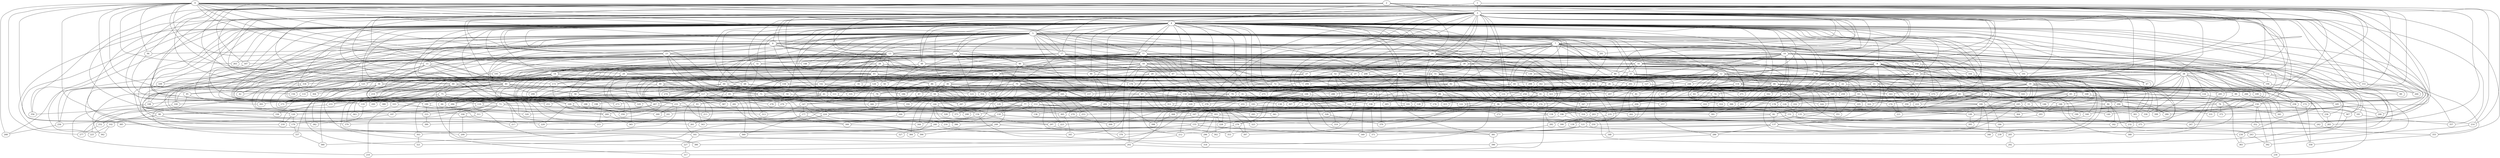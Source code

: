 strict graph "barabasi_albert_graph(400,3)" {
0;
1;
2;
3;
4;
5;
6;
7;
8;
9;
10;
11;
12;
13;
14;
15;
16;
17;
18;
19;
20;
21;
22;
23;
24;
25;
26;
27;
28;
29;
30;
31;
32;
33;
34;
35;
36;
37;
38;
39;
40;
41;
42;
43;
44;
45;
46;
47;
48;
49;
50;
51;
52;
53;
54;
55;
56;
57;
58;
59;
60;
61;
62;
63;
64;
65;
66;
67;
68;
69;
70;
71;
72;
73;
74;
75;
76;
77;
78;
79;
80;
81;
82;
83;
84;
85;
86;
87;
88;
89;
90;
91;
92;
93;
94;
95;
96;
97;
98;
99;
100;
101;
102;
103;
104;
105;
106;
107;
108;
109;
110;
111;
112;
113;
114;
115;
116;
117;
118;
119;
120;
121;
122;
123;
124;
125;
126;
127;
128;
129;
130;
131;
132;
133;
134;
135;
136;
137;
138;
139;
140;
141;
142;
143;
144;
145;
146;
147;
148;
149;
150;
151;
152;
153;
154;
155;
156;
157;
158;
159;
160;
161;
162;
163;
164;
165;
166;
167;
168;
169;
170;
171;
172;
173;
174;
175;
176;
177;
178;
179;
180;
181;
182;
183;
184;
185;
186;
187;
188;
189;
190;
191;
192;
193;
194;
195;
196;
197;
198;
199;
200;
201;
202;
203;
204;
205;
206;
207;
208;
209;
210;
211;
212;
213;
214;
215;
216;
217;
218;
219;
220;
221;
222;
223;
224;
225;
226;
227;
228;
229;
230;
231;
232;
233;
234;
235;
236;
237;
238;
239;
240;
241;
242;
243;
244;
245;
246;
247;
248;
249;
250;
251;
252;
253;
254;
255;
256;
257;
258;
259;
260;
261;
262;
263;
264;
265;
266;
267;
268;
269;
270;
271;
272;
273;
274;
275;
276;
277;
278;
279;
280;
281;
282;
283;
284;
285;
286;
287;
288;
289;
290;
291;
292;
293;
294;
295;
296;
297;
298;
299;
300;
301;
302;
303;
304;
305;
306;
307;
308;
309;
310;
311;
312;
313;
314;
315;
316;
317;
318;
319;
320;
321;
322;
323;
324;
325;
326;
327;
328;
329;
330;
331;
332;
333;
334;
335;
336;
337;
338;
339;
340;
341;
342;
343;
344;
345;
346;
347;
348;
349;
350;
351;
352;
353;
354;
355;
356;
357;
358;
359;
360;
361;
362;
363;
364;
365;
366;
367;
368;
369;
370;
371;
372;
373;
374;
375;
376;
377;
378;
379;
380;
381;
382;
383;
384;
385;
386;
387;
388;
389;
390;
391;
392;
393;
394;
395;
396;
397;
398;
399;
0 -- 385  [is_available=True, prob="0.346458154833"];
0 -- 3  [is_available=True, prob="0.0715781220464"];
0 -- 4  [is_available=True, prob="0.706817594389"];
0 -- 5  [is_available=True, prob="0.188986175699"];
0 -- 6  [is_available=True, prob="0.843463389697"];
0 -- 263  [is_available=True, prob="0.430521075455"];
0 -- 11  [is_available=True, prob="0.810519392796"];
0 -- 268  [is_available=True, prob="0.052308706228"];
0 -- 142  [is_available=True, prob="0.596418777418"];
0 -- 15  [is_available=True, prob="1.0"];
0 -- 144  [is_available=True, prob="0.896180445648"];
0 -- 17  [is_available=True, prob="1.0"];
0 -- 148  [is_available=True, prob="0.141483577874"];
0 -- 149  [is_available=True, prob="0.345155613468"];
0 -- 153  [is_available=True, prob="0.490613994234"];
0 -- 156  [is_available=True, prob="0.994125006497"];
0 -- 285  [is_available=True, prob="0.807116552958"];
0 -- 161  [is_available=True, prob="0.454975570893"];
0 -- 43  [is_available=True, prob="0.51201146212"];
0 -- 45  [is_available=True, prob="0.974648449445"];
0 -- 175  [is_available=True, prob="0.065509409049"];
0 -- 195  [is_available=True, prob="0.889456587215"];
0 -- 200  [is_available=True, prob="0.489738701424"];
0 -- 94  [is_available=True, prob="0.0342077041198"];
0 -- 355  [is_available=True, prob="1.0"];
0 -- 247  [is_available=True, prob="0.0293227772235"];
0 -- 277  [is_available=True, prob="0.30700907783"];
1 -- 377  [is_available=True, prob="0.0379225540951"];
1 -- 3  [is_available=True, prob="1.0"];
1 -- 214  [is_available=True, prob="0.0706574133487"];
2 -- 65  [is_available=True, prob="0.409188250323"];
2 -- 322  [is_available=True, prob="0.25692929909"];
2 -- 3  [is_available=True, prob="0.817965734317"];
2 -- 4  [is_available=True, prob="1.0"];
2 -- 356  [is_available=True, prob="1.0"];
2 -- 40  [is_available=True, prob="0.855915264803"];
2 -- 332  [is_available=True, prob="0.0994905849793"];
2 -- 266  [is_available=True, prob="1.0"];
2 -- 12  [is_available=True, prob="0.33224814007"];
2 -- 173  [is_available=True, prob="1.0"];
2 -- 334  [is_available=True, prob="0.575194872756"];
2 -- 344  [is_available=True, prob="1.0"];
2 -- 283  [is_available=True, prob="0.353648806587"];
2 -- 214  [is_available=True, prob="0.490822994694"];
2 -- 119  [is_available=True, prob="1.0"];
2 -- 24  [is_available=True, prob="1.0"];
2 -- 281  [is_available=True, prob="0.993738032665"];
2 -- 187  [is_available=True, prob="0.755241377456"];
2 -- 124  [is_available=True, prob="0.321400754539"];
2 -- 94  [is_available=True, prob="0.321256341244"];
2 -- 191  [is_available=True, prob="0.597252426399"];
3 -- 131  [is_available=True, prob="1.0"];
3 -- 4  [is_available=True, prob="1.0"];
3 -- 5  [is_available=True, prob="0.863896039944"];
3 -- 7  [is_available=True, prob="0.475612790863"];
3 -- 8  [is_available=True, prob="1.0"];
3 -- 9  [is_available=True, prob="0.91749631045"];
3 -- 10  [is_available=True, prob="0.941523717837"];
3 -- 140  [is_available=True, prob="0.291241293183"];
3 -- 397  [is_available=True, prob="0.98562322306"];
3 -- 16  [is_available=True, prob="1.0"];
3 -- 17  [is_available=True, prob="0.442816887751"];
3 -- 19  [is_available=True, prob="0.371900756844"];
3 -- 150  [is_available=True, prob="0.722966989416"];
3 -- 23  [is_available=True, prob="0.905698410985"];
3 -- 281  [is_available=True, prob="0.200908999382"];
3 -- 27  [is_available=True, prob="1.0"];
3 -- 159  [is_available=True, prob="0.209658842372"];
3 -- 160  [is_available=True, prob="0.764119182691"];
3 -- 35  [is_available=True, prob="0.223307292616"];
3 -- 261  [is_available=True, prob="1.0"];
3 -- 165  [is_available=True, prob="0.495386654934"];
3 -- 38  [is_available=True, prob="1.0"];
3 -- 291  [is_available=True, prob="0.967024219243"];
3 -- 170  [is_available=True, prob="0.888033392398"];
3 -- 307  [is_available=True, prob="1.0"];
3 -- 48  [is_available=True, prob="0.0327586521856"];
3 -- 49  [is_available=True, prob="0.178746651969"];
3 -- 51  [is_available=True, prob="0.187915418541"];
3 -- 52  [is_available=True, prob="0.0564265605634"];
3 -- 54  [is_available=True, prob="1.0"];
3 -- 137  [is_available=True, prob="1.0"];
3 -- 56  [is_available=True, prob="1.0"];
3 -- 185  [is_available=True, prob="0.424169018322"];
3 -- 59  [is_available=True, prob="0.20951517712"];
3 -- 188  [is_available=True, prob="0.696379431377"];
3 -- 138  [is_available=True, prob="0.6399701426"];
3 -- 190  [is_available=True, prob="1.0"];
3 -- 65  [is_available=True, prob="0.254814828576"];
3 -- 69  [is_available=True, prob="1.0"];
3 -- 73  [is_available=True, prob="1.0"];
3 -- 206  [is_available=True, prob="0.430346043027"];
3 -- 80  [is_available=True, prob="0.745341738296"];
3 -- 193  [is_available=True, prob="0.014617800297"];
3 -- 88  [is_available=True, prob="0.476243567847"];
3 -- 89  [is_available=True, prob="1.0"];
3 -- 91  [is_available=True, prob="0.72504033494"];
3 -- 336  [is_available=True, prob="0.754183267392"];
3 -- 357  [is_available=True, prob="0.786787685413"];
3 -- 385  [is_available=True, prob="1.0"];
3 -- 372  [is_available=True, prob="0.802254348784"];
3 -- 378  [is_available=True, prob="0.864761365771"];
3 -- 298  [is_available=True, prob="1.0"];
3 -- 264  [is_available=True, prob="0.0770633083397"];
4 -- 132  [is_available=True, prob="0.221003591902"];
4 -- 5  [is_available=True, prob="0.738183912915"];
4 -- 6  [is_available=True, prob="0.234050016861"];
4 -- 7  [is_available=True, prob="0.771801270164"];
4 -- 8  [is_available=True, prob="1.0"];
4 -- 9  [is_available=True, prob="0.640803699288"];
4 -- 10  [is_available=True, prob="1.0"];
4 -- 11  [is_available=True, prob="0.157386794479"];
4 -- 12  [is_available=True, prob="1.0"];
4 -- 13  [is_available=True, prob="1.0"];
4 -- 138  [is_available=True, prob="0.625935241642"];
4 -- 145  [is_available=True, prob="0.420007105788"];
4 -- 19  [is_available=True, prob="0.273029155941"];
4 -- 352  [is_available=True, prob="1.0"];
4 -- 23  [is_available=True, prob="1.0"];
4 -- 24  [is_available=True, prob="0.284682607153"];
4 -- 25  [is_available=True, prob="1.0"];
4 -- 282  [is_available=True, prob="0.128799571359"];
4 -- 260  [is_available=True, prob="0.909380133553"];
4 -- 29  [is_available=True, prob="0.0217286007568"];
4 -- 30  [is_available=True, prob="0.999185963991"];
4 -- 159  [is_available=True, prob="0.836000338326"];
4 -- 32  [is_available=True, prob="0.795822584146"];
4 -- 304  [is_available=True, prob="0.342840463819"];
4 -- 35  [is_available=True, prob="1.0"];
4 -- 291  [is_available=True, prob="0.559887632025"];
4 -- 198  [is_available=True, prob="0.764569133915"];
4 -- 376  [is_available=True, prob="0.0218364442866"];
4 -- 362  [is_available=True, prob="1.0"];
4 -- 169  [is_available=True, prob="1.0"];
4 -- 43  [is_available=True, prob="1.0"];
4 -- 172  [is_available=True, prob="0.0133002056482"];
4 -- 45  [is_available=True, prob="0.380399061427"];
4 -- 47  [is_available=True, prob="0.165856271432"];
4 -- 48  [is_available=True, prob="0.840827494569"];
4 -- 288  [is_available=True, prob="0.396785710233"];
4 -- 309  [is_available=True, prob="0.0954363651226"];
4 -- 54  [is_available=True, prob="0.747686748513"];
4 -- 55  [is_available=True, prob="1.0"];
4 -- 187  [is_available=True, prob="0.638043782485"];
4 -- 60  [is_available=True, prob="1.0"];
4 -- 61  [is_available=True, prob="0.699122595879"];
4 -- 191  [is_available=True, prob="1.0"];
4 -- 193  [is_available=True, prob="1.0"];
4 -- 323  [is_available=True, prob="0.480091117552"];
4 -- 68  [is_available=True, prob="1.0"];
4 -- 69  [is_available=True, prob="0.0212999023327"];
4 -- 130  [is_available=True, prob="0.865968427104"];
4 -- 73  [is_available=True, prob="0.796624588419"];
4 -- 183  [is_available=True, prob="0.422669035851"];
4 -- 226  [is_available=True, prob="0.645607275757"];
4 -- 78  [is_available=True, prob="1.0"];
4 -- 141  [is_available=True, prob="0.605977578775"];
4 -- 81  [is_available=True, prob="0.566264101275"];
4 -- 83  [is_available=True, prob="0.950436791648"];
4 -- 89  [is_available=True, prob="0.168750959213"];
4 -- 90  [is_available=True, prob="0.340077497817"];
4 -- 95  [is_available=True, prob="0.129482484112"];
4 -- 263  [is_available=True, prob="0.57228011926"];
4 -- 225  [is_available=True, prob="0.958666074584"];
4 -- 98  [is_available=True, prob="0.0819381012344"];
4 -- 99  [is_available=True, prob="0.0967916767985"];
4 -- 356  [is_available=True, prob="0.802726959733"];
4 -- 102  [is_available=True, prob="0.0589112344944"];
4 -- 273  [is_available=True, prob="0.152626418055"];
4 -- 361  [is_available=True, prob="0.375853741486"];
4 -- 106  [is_available=True, prob="0.909566831903"];
4 -- 108  [is_available=True, prob="0.676761590421"];
4 -- 109  [is_available=True, prob="1.0"];
4 -- 112  [is_available=True, prob="0.76508251716"];
4 -- 114  [is_available=True, prob="0.445827478786"];
4 -- 211  [is_available=True, prob="1.0"];
4 -- 117  [is_available=True, prob="0.581251912179"];
4 -- 246  [is_available=True, prob="0.335659390906"];
4 -- 153  [is_available=True, prob="0.366350983348"];
4 -- 137  [is_available=True, prob="0.504776614209"];
4 -- 217  [is_available=True, prob="1.0"];
4 -- 125  [is_available=True, prob="0.591267180432"];
4 -- 127  [is_available=True, prob="0.58184841621"];
5 -- 6  [is_available=True, prob="0.870876654846"];
5 -- 7  [is_available=True, prob="1.0"];
5 -- 8  [is_available=True, prob="0.796413248652"];
5 -- 9  [is_available=True, prob="0.525876697082"];
5 -- 11  [is_available=True, prob="0.350261826118"];
5 -- 268  [is_available=True, prob="0.797723573478"];
5 -- 13  [is_available=True, prob="0.198161831981"];
5 -- 14  [is_available=True, prob="0.3762184352"];
5 -- 15  [is_available=True, prob="0.274526831039"];
5 -- 17  [is_available=True, prob="1.0"];
5 -- 275  [is_available=True, prob="0.192058730454"];
5 -- 148  [is_available=True, prob="0.896880755826"];
5 -- 316  [is_available=True, prob="0.0644587412512"];
5 -- 27  [is_available=True, prob="0.807013226361"];
5 -- 28  [is_available=True, prob="1.0"];
5 -- 30  [is_available=True, prob="0.280984390774"];
5 -- 34  [is_available=True, prob="0.982558030956"];
5 -- 36  [is_available=True, prob="1.0"];
5 -- 262  [is_available=True, prob="0.643133518339"];
5 -- 42  [is_available=True, prob="1.0"];
5 -- 44  [is_available=True, prob="0.634193620489"];
5 -- 142  [is_available=True, prob="1.0"];
5 -- 176  [is_available=True, prob="0.0772994448986"];
5 -- 181  [is_available=True, prob="1.0"];
5 -- 56  [is_available=True, prob="0.380826029072"];
5 -- 57  [is_available=True, prob="1.0"];
5 -- 60  [is_available=True, prob="1.0"];
5 -- 189  [is_available=True, prob="0.499101647362"];
5 -- 320  [is_available=True, prob="0.0745486159343"];
5 -- 326  [is_available=True, prob="0.239997558673"];
5 -- 204  [is_available=True, prob="0.75621593107"];
5 -- 237  [is_available=True, prob="0.852786529157"];
5 -- 85  [is_available=True, prob="0.867756133172"];
5 -- 86  [is_available=True, prob="0.482739798317"];
5 -- 215  [is_available=True, prob="0.856210396626"];
5 -- 92  [is_available=True, prob="0.017344968786"];
5 -- 355  [is_available=True, prob="0.370817217011"];
5 -- 101  [is_available=True, prob="0.586501869765"];
5 -- 104  [is_available=True, prob="0.131280530354"];
5 -- 188  [is_available=True, prob="0.308573850069"];
5 -- 235  [is_available=True, prob="0.835546072133"];
5 -- 236  [is_available=True, prob="1.0"];
5 -- 109  [is_available=True, prob="0.91673673008"];
5 -- 238  [is_available=True, prob="0.871014287103"];
5 -- 367  [is_available=True, prob="0.578458897089"];
5 -- 339  [is_available=True, prob="0.360734456294"];
5 -- 116  [is_available=True, prob="0.664870197956"];
5 -- 373  [is_available=True, prob="1.0"];
6 -- 32  [is_available=True, prob="0.86635132917"];
6 -- 187  [is_available=True, prob="0.787348730025"];
6 -- 294  [is_available=True, prob="0.324674037564"];
6 -- 263  [is_available=True, prob="0.121064804874"];
6 -- 160  [is_available=True, prob="1.0"];
6 -- 46  [is_available=True, prob="0.536281778521"];
6 -- 79  [is_available=True, prob="0.502164981353"];
6 -- 49  [is_available=True, prob="0.150861825583"];
6 -- 50  [is_available=True, prob="0.761579444539"];
6 -- 219  [is_available=True, prob="1.0"];
6 -- 120  [is_available=True, prob="0.704672106811"];
6 -- 25  [is_available=True, prob="1.0"];
6 -- 152  [is_available=True, prob="0.93923987057"];
6 -- 123  [is_available=True, prob="0.0951915107852"];
7 -- 257  [is_available=True, prob="0.585521966026"];
7 -- 134  [is_available=True, prob="0.110124270972"];
7 -- 10  [is_available=True, prob="0.950312570246"];
7 -- 13  [is_available=True, prob="0.0710360852053"];
7 -- 272  [is_available=True, prob="0.059167506086"];
7 -- 18  [is_available=True, prob="1.0"];
7 -- 24  [is_available=True, prob="1.0"];
7 -- 162  [is_available=True, prob="1.0"];
7 -- 291  [is_available=True, prob="0.880536237077"];
7 -- 37  [is_available=True, prob="0.136377611181"];
7 -- 43  [is_available=True, prob="0.117917741432"];
7 -- 44  [is_available=True, prob="0.65775702549"];
7 -- 189  [is_available=True, prob="0.716014381166"];
7 -- 329  [is_available=True, prob="0.467444662346"];
7 -- 74  [is_available=True, prob="0.520721118698"];
7 -- 80  [is_available=True, prob="0.721628425029"];
7 -- 346  [is_available=True, prob="0.876354975596"];
7 -- 92  [is_available=True, prob="0.144384306125"];
7 -- 99  [is_available=True, prob="0.0729269913327"];
7 -- 113  [is_available=True, prob="0.532194083512"];
8 -- 398  [is_available=True, prob="0.324771742444"];
8 -- 15  [is_available=True, prob="0.135004389974"];
8 -- 174  [is_available=True, prob="0.434963624462"];
8 -- 23  [is_available=True, prob="0.194568135127"];
8 -- 111  [is_available=True, prob="0.595615455387"];
8 -- 157  [is_available=True, prob="0.868463707665"];
8 -- 389  [is_available=True, prob="0.0691273165082"];
8 -- 133  [is_available=True, prob="0.384494260369"];
8 -- 33  [is_available=True, prob="0.387436812915"];
8 -- 38  [is_available=True, prob="0.474287408206"];
8 -- 40  [is_available=True, prob="0.588260606687"];
8 -- 42  [is_available=True, prob="1.0"];
8 -- 46  [is_available=True, prob="0.313489134882"];
8 -- 62  [is_available=True, prob="0.0107230132352"];
8 -- 218  [is_available=True, prob="0.942823269616"];
8 -- 94  [is_available=True, prob="0.223844695871"];
8 -- 229  [is_available=True, prob="0.88619336604"];
8 -- 367  [is_available=True, prob="0.838703363263"];
8 -- 251  [is_available=True, prob="0.171836699702"];
8 -- 21  [is_available=True, prob="0.151337858783"];
9 -- 132  [is_available=True, prob="0.531835580958"];
9 -- 12  [is_available=True, prob="0.118211303539"];
9 -- 142  [is_available=True, prob="0.999217983993"];
9 -- 20  [is_available=True, prob="1.0"];
9 -- 22  [is_available=True, prob="0.615309419314"];
9 -- 29  [is_available=True, prob="1.0"];
9 -- 162  [is_available=True, prob="0.899369015713"];
9 -- 35  [is_available=True, prob="0.686906443964"];
9 -- 56  [is_available=True, prob="0.950948397967"];
9 -- 57  [is_available=True, prob="0.428481434635"];
9 -- 61  [is_available=True, prob="0.576631545705"];
9 -- 195  [is_available=True, prob="0.0883702721"];
9 -- 328  [is_available=True, prob="0.554214925251"];
9 -- 202  [is_available=True, prob="0.604373277258"];
9 -- 76  [is_available=True, prob="1.0"];
9 -- 82  [is_available=True, prob="0.418237213738"];
9 -- 222  [is_available=True, prob="0.813649375684"];
9 -- 103  [is_available=True, prob="0.787834863374"];
9 -- 232  [is_available=True, prob="1.0"];
9 -- 122  [is_available=True, prob="0.683427031893"];
10 -- 317  [is_available=True, prob="0.937194579929"];
10 -- 166  [is_available=True, prob="0.0520306097604"];
10 -- 38  [is_available=True, prob="0.535903073799"];
10 -- 396  [is_available=True, prob="0.848199439836"];
10 -- 74  [is_available=True, prob="0.11511730905"];
10 -- 39  [is_available=True, prob="0.639361599309"];
10 -- 204  [is_available=True, prob="0.333788916034"];
10 -- 143  [is_available=True, prob="1.0"];
10 -- 16  [is_available=True, prob="0.261377866882"];
10 -- 362  [is_available=True, prob="0.0425620469612"];
10 -- 292  [is_available=True, prob="0.274048444646"];
10 -- 21  [is_available=True, prob="0.318770063375"];
10 -- 248  [is_available=True, prob="0.882119496886"];
10 -- 164  [is_available=True, prob="0.213974363629"];
10 -- 250  [is_available=True, prob="0.120768075852"];
10 -- 106  [is_available=True, prob="0.500547799376"];
10 -- 62  [is_available=True, prob="0.999440675624"];
10 -- 231  [is_available=True, prob="0.564862730272"];
11 -- 32  [is_available=True, prob="1.0"];
11 -- 194  [is_available=True, prob="0.396211391975"];
11 -- 72  [is_available=True, prob="0.83900188209"];
11 -- 106  [is_available=True, prob="1.0"];
11 -- 171  [is_available=True, prob="0.330658157671"];
11 -- 76  [is_available=True, prob="0.00627770870107"];
11 -- 14  [is_available=True, prob="0.463456869156"];
11 -- 335  [is_available=True, prob="0.50890909988"];
11 -- 48  [is_available=True, prob="1.0"];
11 -- 81  [is_available=True, prob="0.310664567066"];
11 -- 18  [is_available=True, prob="1.0"];
11 -- 340  [is_available=True, prob="0.149529946997"];
11 -- 46  [is_available=True, prob="1.0"];
11 -- 374  [is_available=True, prob="0.862808993068"];
11 -- 152  [is_available=True, prob="0.0221453638907"];
11 -- 104  [is_available=True, prob="1.0"];
11 -- 170  [is_available=True, prob="0.0277580381906"];
11 -- 319  [is_available=True, prob="0.372770380793"];
12 -- 258  [is_available=True, prob="0.168207990951"];
12 -- 396  [is_available=True, prob="0.876769885208"];
12 -- 271  [is_available=True, prob="0.0225082941293"];
12 -- 19  [is_available=True, prob="0.922694614426"];
12 -- 26  [is_available=True, prob="0.825911800449"];
12 -- 286  [is_available=True, prob="0.00764991845257"];
12 -- 34  [is_available=True, prob="1.0"];
12 -- 308  [is_available=True, prob="0.624965341961"];
12 -- 309  [is_available=True, prob="0.0994231798574"];
12 -- 55  [is_available=True, prob="0.800213833992"];
12 -- 312  [is_available=True, prob="0.328343531242"];
12 -- 66  [is_available=True, prob="0.0523881071297"];
12 -- 199  [is_available=True, prob="0.0408341497602"];
12 -- 334  [is_available=True, prob="1.0"];
12 -- 207  [is_available=True, prob="0.0787232609895"];
12 -- 342  [is_available=True, prob="0.626383928893"];
12 -- 217  [is_available=True, prob="1.0"];
12 -- 350  [is_available=True, prob="0.492713000435"];
12 -- 96  [is_available=True, prob="0.215018888066"];
12 -- 226  [is_available=True, prob="1.0"];
12 -- 114  [is_available=True, prob="0.981630577932"];
12 -- 115  [is_available=True, prob="1.0"];
12 -- 126  [is_available=True, prob="1.0"];
12 -- 375  [is_available=True, prob="1.0"];
12 -- 124  [is_available=True, prob="0.791766693921"];
12 -- 254  [is_available=True, prob="0.991040108761"];
13 -- 130  [is_available=True, prob="0.260669357204"];
13 -- 259  [is_available=True, prob="0.988470592706"];
13 -- 14  [is_available=True, prob="0.172612317297"];
13 -- 16  [is_available=True, prob="0.106033114887"];
13 -- 148  [is_available=True, prob="0.982883621218"];
13 -- 152  [is_available=True, prob="0.357309084057"];
13 -- 179  [is_available=True, prob="0.454260708454"];
13 -- 28  [is_available=True, prob="0.135206717612"];
13 -- 29  [is_available=True, prob="1.0"];
13 -- 31  [is_available=True, prob="1.0"];
13 -- 33  [is_available=True, prob="1.0"];
13 -- 34  [is_available=True, prob="0.108449272134"];
13 -- 164  [is_available=True, prob="0.360309495989"];
13 -- 39  [is_available=True, prob="0.69141412046"];
13 -- 50  [is_available=True, prob="1.0"];
13 -- 51  [is_available=True, prob="1.0"];
13 -- 192  [is_available=True, prob="1.0"];
13 -- 67  [is_available=True, prob="0.699235430754"];
13 -- 68  [is_available=True, prob="0.838708811425"];
13 -- 198  [is_available=True, prob="1.0"];
13 -- 327  [is_available=True, prob="0.407095325282"];
13 -- 75  [is_available=True, prob="0.893641449168"];
13 -- 333  [is_available=True, prob="0.408652137837"];
13 -- 209  [is_available=True, prob="0.861709577142"];
13 -- 295  [is_available=True, prob="0.491251242856"];
13 -- 236  [is_available=True, prob="0.631015908133"];
14 -- 225  [is_available=True, prob="1.0"];
14 -- 36  [is_available=True, prob="1.0"];
14 -- 321  [is_available=True, prob="0.179048645431"];
14 -- 40  [is_available=True, prob="1.0"];
14 -- 233  [is_available=True, prob="0.301718202697"];
14 -- 108  [is_available=True, prob="0.10120408775"];
14 -- 112  [is_available=True, prob="0.457306507077"];
14 -- 178  [is_available=True, prob="0.777461018162"];
14 -- 22  [is_available=True, prob="1.0"];
14 -- 100  [is_available=True, prob="0.172260451512"];
14 -- 26  [is_available=True, prob="0.843218171228"];
14 -- 91  [is_available=True, prob="0.475459186424"];
14 -- 126  [is_available=True, prob="1.0"];
15 -- 384  [is_available=True, prob="0.724980405861"];
15 -- 49  [is_available=True, prob="0.701488259896"];
15 -- 393  [is_available=True, prob="0.821853411136"];
15 -- 363  [is_available=True, prob="0.60939109903"];
15 -- 334  [is_available=True, prob="0.0326892618704"];
15 -- 328  [is_available=True, prob="0.440712375649"];
15 -- 52  [is_available=True, prob="1.0"];
16 -- 354  [is_available=True, prob="0.236256372912"];
16 -- 164  [is_available=True, prob="1.0"];
16 -- 392  [is_available=True, prob="0.11734728359"];
16 -- 78  [is_available=True, prob="1.0"];
16 -- 237  [is_available=True, prob="0.5118989679"];
16 -- 80  [is_available=True, prob="0.889100954729"];
16 -- 211  [is_available=True, prob="0.345887331117"];
16 -- 246  [is_available=True, prob="1.0"];
16 -- 25  [is_available=True, prob="0.560239726178"];
17 -- 208  [is_available=True, prob="0.25621259369"];
17 -- 100  [is_available=True, prob="1.0"];
17 -- 70  [is_available=True, prob="0.44529313793"];
17 -- 256  [is_available=True, prob="1.0"];
17 -- 47  [is_available=True, prob="0.366356422306"];
17 -- 115  [is_available=True, prob="1.0"];
17 -- 18  [is_available=True, prob="1.0"];
17 -- 67  [is_available=True, prob="0.897047460014"];
17 -- 20  [is_available=True, prob="0.485925780731"];
17 -- 366  [is_available=True, prob="0.721200553622"];
17 -- 215  [is_available=True, prob="0.0709727952233"];
17 -- 163  [is_available=True, prob="0.334228798993"];
17 -- 155  [is_available=True, prob="0.0400253126093"];
18 -- 289  [is_available=True, prob="0.574238262199"];
18 -- 66  [is_available=True, prob="0.553158366816"];
18 -- 101  [is_available=True, prob="0.969267646067"];
18 -- 301  [is_available=True, prob="0.0695356458909"];
18 -- 304  [is_available=True, prob="1.0"];
18 -- 130  [is_available=True, prob="0.714537751918"];
18 -- 206  [is_available=True, prob="1.0"];
18 -- 173  [is_available=True, prob="0.977786316996"];
18 -- 176  [is_available=True, prob="1.0"];
18 -- 20  [is_available=True, prob="0.532272802729"];
18 -- 21  [is_available=True, prob="1.0"];
18 -- 182  [is_available=True, prob="1.0"];
18 -- 248  [is_available=True, prob="0.868026627289"];
18 -- 313  [is_available=True, prob="0.066143290059"];
18 -- 90  [is_available=True, prob="1.0"];
18 -- 156  [is_available=True, prob="0.953117057183"];
18 -- 85  [is_available=True, prob="0.219311284534"];
18 -- 31  [is_available=True, prob="0.342723515818"];
19 -- 290  [is_available=True, prob="0.87513535811"];
19 -- 105  [is_available=True, prob="0.362365822614"];
19 -- 395  [is_available=True, prob="1.0"];
19 -- 143  [is_available=True, prob="0.581870611063"];
19 -- 113  [is_available=True, prob="0.266603320224"];
19 -- 221  [is_available=True, prob="1.0"];
19 -- 172  [is_available=True, prob="0.721121736137"];
19 -- 116  [is_available=True, prob="0.948571777606"];
19 -- 348  [is_available=True, prob="0.442864643527"];
19 -- 61  [is_available=True, prob="1.0"];
20 -- 70  [is_available=True, prob="1.0"];
20 -- 337  [is_available=True, prob="1.0"];
20 -- 202  [is_available=True, prob="0.708674063805"];
20 -- 22  [is_available=True, prob="0.773561895264"];
20 -- 55  [is_available=True, prob="0.730968750949"];
20 -- 220  [is_available=True, prob="0.607522844447"];
20 -- 158  [is_available=True, prob="1.0"];
21 -- 354  [is_available=True, prob="0.22680524759"];
21 -- 267  [is_available=True, prob="1.0"];
21 -- 59  [is_available=True, prob="0.165903610385"];
21 -- 127  [is_available=True, prob="0.405425765232"];
22 -- 96  [is_available=True, prob="0.172443503018"];
22 -- 129  [is_available=True, prob="0.104737091375"];
22 -- 143  [is_available=True, prob="0.949003726173"];
22 -- 180  [is_available=True, prob="0.101554587848"];
23 -- 41  [is_available=True, prob="0.32172536037"];
23 -- 75  [is_available=True, prob="1.0"];
23 -- 206  [is_available=True, prob="1.0"];
23 -- 369  [is_available=True, prob="1.0"];
23 -- 195  [is_available=True, prob="0.47012649144"];
23 -- 201  [is_available=True, prob="1.0"];
23 -- 186  [is_available=True, prob="0.436820604322"];
23 -- 28  [is_available=True, prob="1.0"];
23 -- 125  [is_available=True, prob="0.609105073783"];
24 -- 64  [is_available=True, prob="0.219228766254"];
24 -- 71  [is_available=True, prob="0.678214687832"];
24 -- 37  [is_available=True, prob="0.391786056286"];
24 -- 39  [is_available=True, prob="0.83380176225"];
24 -- 175  [is_available=True, prob="1.0"];
24 -- 139  [is_available=True, prob="0.48118136125"];
24 -- 370  [is_available=True, prob="0.292269530508"];
24 -- 83  [is_available=True, prob="1.0"];
24 -- 52  [is_available=True, prob="0.0791187761068"];
24 -- 131  [is_available=True, prob="0.0693765731924"];
24 -- 244  [is_available=True, prob="0.423117255219"];
24 -- 26  [is_available=True, prob="1.0"];
24 -- 27  [is_available=True, prob="1.0"];
24 -- 95  [is_available=True, prob="0.82127200228"];
25 -- 176  [is_available=True, prob="0.932167818897"];
25 -- 66  [is_available=True, prob="1.0"];
25 -- 283  [is_available=True, prob="1.0"];
25 -- 201  [is_available=True, prob="0.645927584804"];
25 -- 266  [is_available=True, prob="0.542683832015"];
25 -- 62  [is_available=True, prob="0.455438934676"];
25 -- 44  [is_available=True, prob="0.996421972093"];
25 -- 157  [is_available=True, prob="0.251939113574"];
25 -- 146  [is_available=True, prob="0.90498576155"];
25 -- 275  [is_available=True, prob="1.0"];
25 -- 399  [is_available=True, prob="1.0"];
25 -- 53  [is_available=True, prob="1.0"];
25 -- 388  [is_available=True, prob="0.815777194776"];
25 -- 219  [is_available=True, prob="0.424253869237"];
25 -- 330  [is_available=True, prob="1.0"];
25 -- 93  [is_available=True, prob="1.0"];
25 -- 30  [is_available=True, prob="0.281894043165"];
26 -- 288  [is_available=True, prob="0.334785427338"];
26 -- 289  [is_available=True, prob="0.652635256821"];
26 -- 324  [is_available=True, prob="0.462577272402"];
26 -- 139  [is_available=True, prob="0.697777433688"];
26 -- 205  [is_available=True, prob="0.735830470904"];
26 -- 116  [is_available=True, prob="1.0"];
26 -- 95  [is_available=True, prob="0.510722544991"];
27 -- 97  [is_available=True, prob="0.128477012393"];
27 -- 294  [is_available=True, prob="0.187796497981"];
27 -- 370  [is_available=True, prob="1.0"];
27 -- 345  [is_available=True, prob="0.0580863313557"];
28 -- 165  [is_available=True, prob="0.93322817883"];
28 -- 194  [is_available=True, prob="0.901201445959"];
28 -- 37  [is_available=True, prob="0.901250085781"];
28 -- 273  [is_available=True, prob="0.259375901667"];
28 -- 41  [is_available=True, prob="0.152739425618"];
28 -- 45  [is_available=True, prob="0.787025860413"];
28 -- 336  [is_available=True, prob="0.37580044378"];
28 -- 241  [is_available=True, prob="1.0"];
28 -- 158  [is_available=True, prob="0.109032336835"];
29 -- 68  [is_available=True, prob="0.47723075444"];
29 -- 231  [is_available=True, prob="1.0"];
29 -- 173  [is_available=True, prob="0.384036929702"];
29 -- 58  [is_available=True, prob="0.799937643936"];
30 -- 65  [is_available=True, prob="0.425668354839"];
30 -- 197  [is_available=True, prob="0.0381987463521"];
30 -- 123  [is_available=True, prob="1.0"];
30 -- 97  [is_available=True, prob="1.0"];
30 -- 266  [is_available=True, prob="0.322321580706"];
30 -- 103  [is_available=True, prob="0.703418051467"];
30 -- 270  [is_available=True, prob="0.78711761122"];
30 -- 244  [is_available=True, prob="0.302986515667"];
30 -- 117  [is_available=True, prob="0.288513075904"];
30 -- 87  [is_available=True, prob="1.0"];
30 -- 218  [is_available=True, prob="0.624083978523"];
30 -- 59  [is_available=True, prob="0.552852456408"];
30 -- 93  [is_available=True, prob="1.0"];
30 -- 190  [is_available=True, prob="0.40289656751"];
30 -- 31  [is_available=True, prob="0.0956074602157"];
31 -- 128  [is_available=True, prob="0.751467900829"];
31 -- 33  [is_available=True, prob="0.263759906227"];
31 -- 326  [is_available=True, prob="1.0"];
31 -- 231  [is_available=True, prob="0.826078079003"];
31 -- 105  [is_available=True, prob="0.387307258512"];
31 -- 279  [is_available=True, prob="0.133361196478"];
31 -- 122  [is_available=True, prob="0.818385177524"];
31 -- 317  [is_available=True, prob="0.450376498699"];
32 -- 36  [is_available=True, prob="0.436659907821"];
32 -- 197  [is_available=True, prob="0.0566170304861"];
32 -- 249  [is_available=True, prob="0.942701241717"];
32 -- 90  [is_available=True, prob="0.407850687839"];
33 -- 160  [is_available=True, prob="0.870582835357"];
34 -- 161  [is_available=True, prob="1.0"];
34 -- 41  [is_available=True, prob="0.107262772712"];
34 -- 315  [is_available=True, prob="1.0"];
35 -- 364  [is_available=True, prob="1.0"];
35 -- 47  [is_available=True, prob="1.0"];
35 -- 163  [is_available=True, prob="0.891684446386"];
35 -- 53  [is_available=True, prob="0.811642198805"];
35 -- 248  [is_available=True, prob="1.0"];
35 -- 185  [is_available=True, prob="0.467865373424"];
35 -- 58  [is_available=True, prob="0.499608814913"];
35 -- 251  [is_available=True, prob="0.495207912169"];
36 -- 297  [is_available=True, prob="0.848451818607"];
36 -- 42  [is_available=True, prob="0.244605254314"];
36 -- 304  [is_available=True, prob="1.0"];
36 -- 343  [is_available=True, prob="0.235973238293"];
36 -- 133  [is_available=True, prob="0.885473214977"];
37 -- 97  [is_available=True, prob="0.800898047405"];
37 -- 72  [is_available=True, prob="1.0"];
37 -- 298  [is_available=True, prob="0.0232085463534"];
38 -- 258  [is_available=True, prob="0.149804435389"];
38 -- 135  [is_available=True, prob="0.125002925646"];
38 -- 203  [is_available=True, prob="0.12576347426"];
38 -- 285  [is_available=True, prob="1.0"];
38 -- 360  [is_available=True, prob="0.432713245951"];
38 -- 114  [is_available=True, prob="0.451721183668"];
38 -- 84  [is_available=True, prob="0.295981859281"];
38 -- 150  [is_available=True, prob="1.0"];
38 -- 399  [is_available=True, prob="0.10680522694"];
38 -- 330  [is_available=True, prob="0.573947605843"];
38 -- 125  [is_available=True, prob="0.392122559425"];
39 -- 230  [is_available=True, prob="0.815381066836"];
39 -- 51  [is_available=True, prob="0.20066326805"];
39 -- 319  [is_available=True, prob="1.0"];
40 -- 257  [is_available=True, prob="1.0"];
40 -- 299  [is_available=True, prob="1.0"];
40 -- 379  [is_available=True, prob="0.035272642266"];
40 -- 71  [is_available=True, prob="0.337749889973"];
40 -- 233  [is_available=True, prob="1.0"];
40 -- 171  [is_available=True, prob="0.0775195292101"];
40 -- 98  [is_available=True, prob="0.139307557459"];
40 -- 269  [is_available=True, prob="1.0"];
40 -- 200  [is_available=True, prob="0.469530432537"];
40 -- 54  [is_available=True, prob="0.59019392731"];
40 -- 361  [is_available=True, prob="0.956598890819"];
40 -- 280  [is_available=True, prob="1.0"];
40 -- 354  [is_available=True, prob="1.0"];
40 -- 58  [is_available=True, prob="0.712272398966"];
40 -- 363  [is_available=True, prob="1.0"];
41 -- 64  [is_available=True, prob="0.58793577921"];
41 -- 129  [is_available=True, prob="0.151529177256"];
41 -- 138  [is_available=True, prob="1.0"];
41 -- 305  [is_available=True, prob="1.0"];
41 -- 278  [is_available=True, prob="0.437086254205"];
41 -- 281  [is_available=True, prob="0.837166216121"];
41 -- 122  [is_available=True, prob="0.897190739577"];
43 -- 224  [is_available=True, prob="0.0474746163608"];
43 -- 294  [is_available=True, prob="0.0302756796219"];
43 -- 265  [is_available=True, prob="1.0"];
43 -- 107  [is_available=True, prob="0.798964012184"];
43 -- 159  [is_available=True, prob="0.12962066423"];
43 -- 141  [is_available=True, prob="0.616602467563"];
43 -- 255  [is_available=True, prob="0.943138913139"];
43 -- 82  [is_available=True, prob="0.48941142772"];
43 -- 88  [is_available=True, prob="0.140336686635"];
43 -- 127  [is_available=True, prob="0.137716477538"];
43 -- 63  [is_available=True, prob="0.427611549542"];
44 -- 168  [is_available=True, prob="0.555582083242"];
44 -- 297  [is_available=True, prob="0.0330650105711"];
44 -- 77  [is_available=True, prob="0.62435991795"];
44 -- 79  [is_available=True, prob="1.0"];
44 -- 81  [is_available=True, prob="0.37979265337"];
44 -- 149  [is_available=True, prob="0.847099069394"];
44 -- 158  [is_available=True, prob="1.0"];
44 -- 293  [is_available=True, prob="0.961465715586"];
45 -- 386  [is_available=True, prob="1.0"];
45 -- 69  [is_available=True, prob="0.776121429266"];
45 -- 241  [is_available=True, prob="0.573899341293"];
45 -- 72  [is_available=True, prob="0.574112128752"];
45 -- 284  [is_available=True, prob="0.286737500046"];
45 -- 274  [is_available=True, prob="0.0550742909211"];
45 -- 397  [is_available=True, prob="1.0"];
45 -- 232  [is_available=True, prob="0.218319628332"];
45 -- 50  [is_available=True, prob="0.935992523592"];
45 -- 86  [is_available=True, prob="0.165401634134"];
45 -- 228  [is_available=True, prob="1.0"];
45 -- 126  [is_available=True, prob="1.0"];
45 -- 223  [is_available=True, prob="1.0"];
46 -- 67  [is_available=True, prob="0.593252202252"];
46 -- 299  [is_available=True, prob="0.0474906530312"];
46 -- 307  [is_available=True, prob="0.962688824828"];
46 -- 118  [is_available=True, prob="1.0"];
48 -- 132  [is_available=True, prob="1.0"];
48 -- 359  [is_available=True, prob="0.212282307707"];
48 -- 365  [is_available=True, prob="0.766811606538"];
48 -- 342  [is_available=True, prob="1.0"];
48 -- 287  [is_available=True, prob="0.941066150253"];
49 -- 224  [is_available=True, prob="0.255826201326"];
49 -- 71  [is_available=True, prob="0.636846644221"];
49 -- 393  [is_available=True, prob="0.412649730488"];
49 -- 175  [is_available=True, prob="0.712499076441"];
49 -- 117  [is_available=True, prob="0.0896112347827"];
49 -- 184  [is_available=True, prob="0.514091132084"];
49 -- 213  [is_available=True, prob="0.173473762398"];
50 -- 154  [is_available=True, prob="0.929450846873"];
50 -- 147  [is_available=True, prob="1.0"];
51 -- 339  [is_available=True, prob="0.982109294577"];
51 -- 353  [is_available=True, prob="0.991438688447"];
51 -- 267  [is_available=True, prob="1.0"];
51 -- 323  [is_available=True, prob="0.127403950102"];
51 -- 107  [is_available=True, prob="0.253104200926"];
51 -- 53  [is_available=True, prob="0.741601160468"];
51 -- 374  [is_available=True, prob="0.296562569166"];
51 -- 382  [is_available=True, prob="1.0"];
52 -- 70  [is_available=True, prob="0.389246961223"];
52 -- 265  [is_available=True, prob="0.757853516661"];
52 -- 238  [is_available=True, prob="0.329451028202"];
52 -- 79  [is_available=True, prob="0.983302121417"];
52 -- 272  [is_available=True, prob="1.0"];
52 -- 347  [is_available=True, prob="1.0"];
52 -- 381  [is_available=True, prob="0.476504117338"];
53 -- 196  [is_available=True, prob="1.0"];
53 -- 259  [is_available=True, prob="0.0830515547113"];
53 -- 351  [is_available=True, prob="0.718319180252"];
53 -- 180  [is_available=True, prob="0.838960411925"];
53 -- 57  [is_available=True, prob="0.0123119220418"];
53 -- 87  [is_available=True, prob="0.982982817328"];
53 -- 91  [is_available=True, prob="0.574769757663"];
53 -- 63  [is_available=True, prob="0.827039997806"];
54 -- 200  [is_available=True, prob="0.342508238784"];
54 -- 338  [is_available=True, prob="0.217308499754"];
55 -- 162  [is_available=True, prob="0.563540566921"];
55 -- 166  [is_available=True, prob="0.0549422307406"];
55 -- 245  [is_available=True, prob="0.998189347046"];
56 -- 199  [is_available=True, prob="0.898503624949"];
56 -- 234  [is_available=True, prob="0.933899301919"];
56 -- 109  [is_available=True, prob="1.0"];
56 -- 366  [is_available=True, prob="1.0"];
56 -- 141  [is_available=True, prob="0.580905866315"];
56 -- 144  [is_available=True, prob="1.0"];
56 -- 245  [is_available=True, prob="0.691889617946"];
56 -- 201  [is_available=True, prob="0.998734067293"];
56 -- 60  [is_available=True, prob="0.232861721002"];
56 -- 63  [is_available=True, prob="1.0"];
57 -- 375  [is_available=True, prob="0.324109330179"];
57 -- 84  [is_available=True, prob="0.0413419135509"];
57 -- 183  [is_available=True, prob="1.0"];
57 -- 350  [is_available=True, prob="0.481770443156"];
57 -- 347  [is_available=True, prob="0.671761131671"];
57 -- 222  [is_available=True, prob="0.243549402933"];
58 -- 103  [is_available=True, prob="0.378127284886"];
58 -- 380  [is_available=True, prob="1.0"];
58 -- 387  [is_available=True, prob="1.0"];
58 -- 188  [is_available=True, prob="0.706994894956"];
58 -- 255  [is_available=True, prob="0.974472758078"];
59 -- 144  [is_available=True, prob="0.675009167325"];
59 -- 136  [is_available=True, prob="1.0"];
59 -- 77  [is_available=True, prob="0.0324469627034"];
59 -- 189  [is_available=True, prob="0.518798560705"];
59 -- 112  [is_available=True, prob="0.454754969506"];
59 -- 185  [is_available=True, prob="1.0"];
59 -- 93  [is_available=True, prob="0.955448958868"];
60 -- 64  [is_available=True, prob="1.0"];
60 -- 74  [is_available=True, prob="0.907025146379"];
60 -- 111  [is_available=True, prob="0.012893266106"];
60 -- 261  [is_available=True, prob="0.119202566839"];
61 -- 376  [is_available=True, prob="0.0392512428476"];
61 -- 290  [is_available=True, prob="0.155388970483"];
61 -- 230  [is_available=True, prob="0.391455832463"];
61 -- 102  [is_available=True, prob="1.0"];
61 -- 151  [is_available=True, prob="0.442316647677"];
61 -- 108  [is_available=True, prob="0.849241691119"];
61 -- 77  [is_available=True, prob="0.930914219076"];
61 -- 280  [is_available=True, prob="0.798393305981"];
61 -- 73  [is_available=True, prob="1.0"];
61 -- 184  [is_available=True, prob="0.823358113977"];
61 -- 324  [is_available=True, prob="0.821035366118"];
62 -- 111  [is_available=True, prob="0.675564146364"];
62 -- 84  [is_available=True, prob="0.244937146014"];
62 -- 119  [is_available=True, prob="0.7207374328"];
62 -- 271  [is_available=True, prob="0.14699785051"];
63 -- 193  [is_available=True, prob="0.177319200242"];
63 -- 105  [is_available=True, prob="1.0"];
63 -- 252  [is_available=True, prob="0.824671377127"];
63 -- 172  [is_available=True, prob="0.913648469588"];
63 -- 110  [is_available=True, prob="1.0"];
63 -- 146  [is_available=True, prob="1.0"];
63 -- 180  [is_available=True, prob="1.0"];
63 -- 124  [is_available=True, prob="0.303711340056"];
64 -- 311  [is_available=True, prob="0.656481848311"];
65 -- 76  [is_available=True, prob="0.967064991293"];
65 -- 273  [is_available=True, prob="0.92893853936"];
65 -- 146  [is_available=True, prob="1.0"];
65 -- 245  [is_available=True, prob="0.0360386732302"];
66 -- 99  [is_available=True, prob="0.59518148098"];
66 -- 134  [is_available=True, prob="1.0"];
66 -- 177  [is_available=True, prob="0.884826336527"];
66 -- 259  [is_available=True, prob="1.0"];
66 -- 271  [is_available=True, prob="0.575353993259"];
66 -- 145  [is_available=True, prob="0.383571121865"];
66 -- 83  [is_available=True, prob="0.488363525979"];
66 -- 89  [is_available=True, prob="0.656424155379"];
67 -- 86  [is_available=True, prob="0.7710204149"];
67 -- 301  [is_available=True, prob="0.266508544387"];
68 -- 140  [is_available=True, prob="0.999181019946"];
68 -- 274  [is_available=True, prob="0.857388864392"];
68 -- 147  [is_available=True, prob="0.519570445898"];
68 -- 123  [is_available=True, prob="1.0"];
69 -- 75  [is_available=True, prob="0.83283020423"];
69 -- 303  [is_available=True, prob="0.453441808699"];
69 -- 240  [is_available=True, prob="1.0"];
69 -- 227  [is_available=True, prob="0.452637199859"];
69 -- 278  [is_available=True, prob="0.135969789952"];
69 -- 377  [is_available=True, prob="0.682789737148"];
69 -- 219  [is_available=True, prob="0.173424362765"];
70 -- 192  [is_available=True, prob="0.605864753199"];
70 -- 384  [is_available=True, prob="0.160888400086"];
70 -- 165  [is_available=True, prob="0.410607760427"];
70 -- 113  [is_available=True, prob="0.361076735163"];
70 -- 237  [is_available=True, prob="0.820360425857"];
70 -- 78  [is_available=True, prob="0.574990052221"];
70 -- 303  [is_available=True, prob="0.591679559332"];
70 -- 270  [is_available=True, prob="0.773524162277"];
70 -- 85  [is_available=True, prob="0.527321943763"];
70 -- 377  [is_available=True, prob="0.103441605885"];
70 -- 314  [is_available=True, prob="1.0"];
70 -- 287  [is_available=True, prob="0.795391822052"];
70 -- 380  [is_available=True, prob="0.296960495927"];
70 -- 381  [is_available=True, prob="0.0307673704739"];
70 -- 223  [is_available=True, prob="0.35706721484"];
71 -- 292  [is_available=True, prob="1.0"];
71 -- 101  [is_available=True, prob="0.183757914151"];
71 -- 388  [is_available=True, prob="1.0"];
71 -- 300  [is_available=True, prob="1.0"];
71 -- 110  [is_available=True, prob="0.107629060678"];
71 -- 276  [is_available=True, prob="0.0655007327368"];
71 -- 277  [is_available=True, prob="0.374103207266"];
71 -- 340  [is_available=True, prob="0.30692160649"];
72 -- 163  [is_available=True, prob="0.484732315479"];
72 -- 344  [is_available=True, prob="0.652324178914"];
72 -- 88  [is_available=True, prob="0.988167250684"];
73 -- 196  [is_available=True, prob="0.296167855606"];
73 -- 197  [is_available=True, prob="0.964997322618"];
73 -- 326  [is_available=True, prob="0.0105663284907"];
73 -- 104  [is_available=True, prob="1.0"];
73 -- 311  [is_available=True, prob="0.461783760065"];
74 -- 391  [is_available=True, prob="0.723490926428"];
74 -- 366  [is_available=True, prob="0.705361585842"];
74 -- 310  [is_available=True, prob="0.246492402996"];
74 -- 313  [is_available=True, prob="0.310295759954"];
75 -- 251  [is_available=True, prob="0.988618247627"];
75 -- 169  [is_available=True, prob="0.639124446798"];
75 -- 107  [is_available=True, prob="0.966201333809"];
75 -- 216  [is_available=True, prob="0.357572084289"];
75 -- 119  [is_available=True, prob="1.0"];
75 -- 233  [is_available=True, prob="0.0144691565087"];
76 -- 134  [is_available=True, prob="0.761272956465"];
76 -- 241  [is_available=True, prob="0.679948758734"];
76 -- 372  [is_available=True, prob="1.0"];
76 -- 341  [is_available=True, prob="0.669842064301"];
77 -- 98  [is_available=True, prob="0.55240418329"];
77 -- 379  [is_available=True, prob="1.0"];
77 -- 82  [is_available=True, prob="1.0"];
77 -- 118  [is_available=True, prob="0.173786856981"];
77 -- 316  [is_available=True, prob="0.643710796931"];
78 -- 177  [is_available=True, prob="0.944649367313"];
79 -- 226  [is_available=True, prob="1.0"];
79 -- 100  [is_available=True, prob="0.271400321568"];
79 -- 166  [is_available=True, prob="0.355449016418"];
79 -- 115  [is_available=True, prob="0.0764513850809"];
79 -- 118  [is_available=True, prob="1.0"];
79 -- 120  [is_available=True, prob="0.134525213177"];
80 -- 312  [is_available=True, prob="1.0"];
80 -- 314  [is_available=True, prob="1.0"];
81 -- 204  [is_available=True, prob="1.0"];
82 -- 306  [is_available=True, prob="0.150375189664"];
82 -- 137  [is_available=True, prob="0.519983874429"];
83 -- 147  [is_available=True, prob="0.377046596023"];
83 -- 258  [is_available=True, prob="1.0"];
84 -- 140  [is_available=True, prob="0.334673319053"];
84 -- 243  [is_available=True, prob="0.29419904485"];
84 -- 244  [is_available=True, prob="0.946527552938"];
84 -- 182  [is_available=True, prob="0.723047258557"];
85 -- 387  [is_available=True, prob="0.875852083081"];
85 -- 198  [is_available=True, prob="0.511560679417"];
85 -- 253  [is_available=True, prob="0.457712404695"];
86 -- 242  [is_available=True, prob="0.71955571736"];
86 -- 87  [is_available=True, prob="0.062243488475"];
86 -- 186  [is_available=True, prob="1.0"];
87 -- 192  [is_available=True, prob="1.0"];
88 -- 128  [is_available=True, prob="0.200022046679"];
88 -- 96  [is_available=True, prob="1.0"];
88 -- 205  [is_available=True, prob="0.0497432823607"];
88 -- 174  [is_available=True, prob="0.888463992328"];
88 -- 315  [is_available=True, prob="0.653861508443"];
90 -- 305  [is_available=True, prob="1.0"];
90 -- 154  [is_available=True, prob="1.0"];
90 -- 92  [is_available=True, prob="1.0"];
91 -- 128  [is_available=True, prob="0.495405691384"];
91 -- 322  [is_available=True, prob="0.99063545574"];
91 -- 167  [is_available=True, prob="1.0"];
91 -- 338  [is_available=True, prob="0.61095587855"];
91 -- 212  [is_available=True, prob="1.0"];
91 -- 151  [is_available=True, prob="0.759538321112"];
91 -- 314  [is_available=True, prob="0.790830433813"];
92 -- 135  [is_available=True, prob="1.0"];
92 -- 207  [is_available=True, prob="0.350127279694"];
92 -- 274  [is_available=True, prob="0.686116463688"];
92 -- 275  [is_available=True, prob="0.162586025503"];
92 -- 308  [is_available=True, prob="1.0"];
92 -- 282  [is_available=True, prob="1.0"];
93 -- 260  [is_available=True, prob="0.573940779249"];
93 -- 343  [is_available=True, prob="0.505002169072"];
94 -- 110  [is_available=True, prob="0.293798277746"];
95 -- 252  [is_available=True, prob="0.0551932430414"];
95 -- 393  [is_available=True, prob="0.224735652302"];
96 -- 272  [is_available=True, prob="1.0"];
96 -- 167  [is_available=True, prob="0.407904345074"];
97 -- 129  [is_available=True, prob="0.510254168677"];
97 -- 353  [is_available=True, prob="0.00929421878001"];
97 -- 203  [is_available=True, prob="1.0"];
97 -- 212  [is_available=True, prob="0.881107373069"];
98 -- 102  [is_available=True, prob="0.0952467825801"];
98 -- 379  [is_available=True, prob="0.497898515843"];
98 -- 252  [is_available=True, prob="1.0"];
98 -- 382  [is_available=True, prob="0.251573015039"];
99 -- 331  [is_available=True, prob="0.529145981223"];
99 -- 150  [is_available=True, prob="0.800970982436"];
100 -- 356  [is_available=True, prob="0.647054990937"];
101 -- 301  [is_available=True, prob="0.365336361306"];
101 -- 253  [is_available=True, prob="1.0"];
102 -- 225  [is_available=True, prob="0.0583328951076"];
102 -- 362  [is_available=True, prob="0.112619129554"];
103 -- 320  [is_available=True, prob="0.877915181399"];
103 -- 210  [is_available=True, prob="0.259117274479"];
104 -- 217  [is_available=True, prob="0.737146289274"];
104 -- 209  [is_available=True, prob="0.150047659723"];
105 -- 121  [is_available=True, prob="0.0535983403559"];
106 -- 331  [is_available=True, prob="0.218491937252"];
106 -- 228  [is_available=True, prob="0.548159398275"];
106 -- 276  [is_available=True, prob="0.98117543993"];
106 -- 255  [is_available=True, prob="0.31928209714"];
107 -- 391  [is_available=True, prob="1.0"];
107 -- 227  [is_available=True, prob="1.0"];
107 -- 136  [is_available=True, prob="0.418052150361"];
107 -- 371  [is_available=True, prob="0.878717284363"];
108 -- 210  [is_available=True, prob="0.234375488347"];
109 -- 256  [is_available=True, prob="1.0"];
110 -- 120  [is_available=True, prob="0.376090107985"];
110 -- 313  [is_available=True, prob="0.579403435694"];
111 -- 287  [is_available=True, prob="1.0"];
112 -- 224  [is_available=True, prob="0.591227592465"];
112 -- 136  [is_available=True, prob="0.886229054167"];
112 -- 367  [is_available=True, prob="0.241530435231"];
112 -- 328  [is_available=True, prob="0.418614666677"];
112 -- 149  [is_available=True, prob="1.0"];
112 -- 183  [is_available=True, prob="0.628262275155"];
112 -- 250  [is_available=True, prob="1.0"];
112 -- 373  [is_available=True, prob="0.67048044376"];
113 -- 374  [is_available=True, prob="1.0"];
113 -- 170  [is_available=True, prob="0.91780460127"];
113 -- 235  [is_available=True, prob="0.437341646361"];
113 -- 332  [is_available=True, prob="0.504910274221"];
113 -- 239  [is_available=True, prob="0.429817489125"];
113 -- 310  [is_available=True, prob="0.926433048405"];
113 -- 155  [is_available=True, prob="0.125519033637"];
114 -- 131  [is_available=True, prob="0.903781751027"];
114 -- 199  [is_available=True, prob="0.205964183319"];
114 -- 168  [is_available=True, prob="0.780270336305"];
114 -- 174  [is_available=True, prob="0.636415847307"];
114 -- 285  [is_available=True, prob="0.782790406568"];
114 -- 264  [is_available=True, prob="0.320516758372"];
114 -- 323  [is_available=True, prob="1.0"];
114 -- 373  [is_available=True, prob="0.141529973957"];
114 -- 121  [is_available=True, prob="0.860408160336"];
114 -- 186  [is_available=True, prob="0.459588489226"];
114 -- 315  [is_available=True, prob="0.70859349879"];
114 -- 157  [is_available=True, prob="0.1471089363"];
116 -- 181  [is_available=True, prob="1.0"];
117 -- 387  [is_available=True, prob="0.40058087057"];
117 -- 329  [is_available=True, prob="1.0"];
117 -- 267  [is_available=True, prob="0.366097250313"];
117 -- 178  [is_available=True, prob="1.0"];
117 -- 378  [is_available=True, prob="1.0"];
118 -- 240  [is_available=True, prob="0.919655600307"];
118 -- 242  [is_available=True, prob="0.598536833846"];
118 -- 343  [is_available=True, prob="1.0"];
118 -- 216  [is_available=True, prob="0.841009747389"];
118 -- 121  [is_available=True, prob="0.331319435565"];
119 -- 179  [is_available=True, prob="1.0"];
120 -- 218  [is_available=True, prob="0.289663566043"];
120 -- 179  [is_available=True, prob="0.679842212648"];
121 -- 212  [is_available=True, prob="0.648800695694"];
121 -- 346  [is_available=True, prob="0.83563499096"];
121 -- 349  [is_available=True, prob="0.108622557153"];
122 -- 151  [is_available=True, prob="0.350932384009"];
123 -- 167  [is_available=True, prob="0.0289359659992"];
124 -- 262  [is_available=True, prob="1.0"];
124 -- 135  [is_available=True, prob="1.0"];
124 -- 181  [is_available=True, prob="0.87283602701"];
125 -- 156  [is_available=True, prob="0.99746582425"];
125 -- 133  [is_available=True, prob="0.336106726035"];
126 -- 168  [is_available=True, prob="0.735768056955"];
126 -- 238  [is_available=True, prob="0.0403242136545"];
126 -- 335  [is_available=True, prob="0.610515235251"];
126 -- 278  [is_available=True, prob="0.896755068111"];
126 -- 284  [is_available=True, prob="1.0"];
127 -- 145  [is_available=True, prob="0.222817289314"];
127 -- 262  [is_available=True, prob="0.992676547117"];
128 -- 361  [is_available=True, prob="0.543106853947"];
129 -- 249  [is_available=True, prob="1.0"];
130 -- 322  [is_available=True, prob="0.455929503868"];
130 -- 298  [is_available=True, prob="0.0862174545921"];
130 -- 342  [is_available=True, prob="1.0"];
131 -- 318  [is_available=True, prob="0.724883905173"];
132 -- 194  [is_available=True, prob="1.0"];
132 -- 242  [is_available=True, prob="0.269805757392"];
132 -- 153  [is_available=True, prob="0.484370295357"];
133 -- 171  [is_available=True, prob="1.0"];
134 -- 276  [is_available=True, prob="0.0422609070153"];
135 -- 139  [is_available=True, prob="0.846286066599"];
135 -- 182  [is_available=True, prob="0.41090678412"];
135 -- 155  [is_available=True, prob="0.818173689842"];
137 -- 161  [is_available=True, prob="0.888831924926"];
137 -- 234  [is_available=True, prob="0.194494219313"];
137 -- 205  [is_available=True, prob="0.14478777982"];
137 -- 371  [is_available=True, prob="0.784156099327"];
137 -- 286  [is_available=True, prob="0.436019841244"];
142 -- 288  [is_available=True, prob="0.447637711056"];
142 -- 359  [is_available=True, prob="0.900846988828"];
142 -- 296  [is_available=True, prob="0.593169457905"];
142 -- 332  [is_available=True, prob="0.359239712197"];
142 -- 279  [is_available=True, prob="0.384426247433"];
142 -- 169  [is_available=True, prob="0.172650944323"];
144 -- 386  [is_available=True, prob="0.865637814717"];
144 -- 325  [is_available=True, prob="0.838191686484"];
144 -- 327  [is_available=True, prob="0.0312618598636"];
144 -- 208  [is_available=True, prob="1.0"];
144 -- 154  [is_available=True, prob="0.101168714735"];
145 -- 220  [is_available=True, prob="1.0"];
145 -- 350  [is_available=True, prob="0.724944684431"];
145 -- 351  [is_available=True, prob="0.45728569694"];
147 -- 389  [is_available=True, prob="0.0530068274816"];
147 -- 177  [is_available=True, prob="1.0"];
147 -- 216  [is_available=True, prob="0.343413192697"];
149 -- 395  [is_available=True, prob="0.73519347443"];
149 -- 232  [is_available=True, prob="0.844655815902"];
150 -- 352  [is_available=True, prob="0.747267428644"];
150 -- 196  [is_available=True, prob="0.299687414265"];
150 -- 392  [is_available=True, prob="1.0"];
150 -- 331  [is_available=True, prob="0.733681777312"];
150 -- 280  [is_available=True, prob="0.362216053782"];
151 -- 256  [is_available=True, prob="0.470032867721"];
151 -- 386  [is_available=True, prob="0.559049683539"];
151 -- 243  [is_available=True, prob="0.364727922356"];
151 -- 214  [is_available=True, prob="1.0"];
151 -- 247  [is_available=True, prob="0.217255615987"];
152 -- 191  [is_available=True, prob="0.976768363608"];
153 -- 357  [is_available=True, prob="1.0"];
153 -- 264  [is_available=True, prob="0.82695180507"];
154 -- 344  [is_available=True, prob="1.0"];
154 -- 390  [is_available=True, prob="0.559925914949"];
155 -- 209  [is_available=True, prob="1.0"];
155 -- 303  [is_available=True, prob="0.480615639086"];
155 -- 348  [is_available=True, prob="1.0"];
155 -- 349  [is_available=True, prob="0.412195801985"];
157 -- 257  [is_available=True, prob="0.117980512177"];
158 -- 290  [is_available=True, prob="0.560721456632"];
158 -- 398  [is_available=True, prob="1.0"];
158 -- 284  [is_available=True, prob="1.0"];
158 -- 348  [is_available=True, prob="0.117631890116"];
158 -- 340  [is_available=True, prob="1.0"];
158 -- 220  [is_available=True, prob="0.467820075058"];
159 -- 335  [is_available=True, prob="0.492750197729"];
159 -- 279  [is_available=True, prob="0.485141060647"];
160 -- 184  [is_available=True, prob="1.0"];
161 -- 227  [is_available=True, prob="0.894408504487"];
161 -- 202  [is_available=True, prob="1.0"];
162 -- 211  [is_available=True, prob="0.0923628324693"];
163 -- 221  [is_available=True, prob="0.563116809677"];
163 -- 222  [is_available=True, prob="0.952522780882"];
164 -- 247  [is_available=True, prob="0.601828301755"];
164 -- 239  [is_available=True, prob="0.3937976302"];
165 -- 289  [is_available=True, prob="0.574612780787"];
165 -- 240  [is_available=True, prob="0.387534320808"];
165 -- 253  [is_available=True, prob="0.934336276974"];
165 -- 318  [is_available=True, prob="0.631108099078"];
166 -- 293  [is_available=True, prob="0.674453132411"];
166 -- 368  [is_available=True, prob="0.156224155003"];
166 -- 213  [is_available=True, prob="0.186533076531"];
167 -- 249  [is_available=True, prob="0.174594090281"];
167 -- 319  [is_available=True, prob="1.0"];
168 -- 383  [is_available=True, prob="0.0763501037125"];
169 -- 229  [is_available=True, prob="0.720468486611"];
169 -- 359  [is_available=True, prob="0.884068137001"];
169 -- 364  [is_available=True, prob="0.827887494775"];
170 -- 221  [is_available=True, prob="0.838341931052"];
172 -- 358  [is_available=True, prob="1.0"];
173 -- 329  [is_available=True, prob="0.276357359644"];
173 -- 299  [is_available=True, prob="0.248681649962"];
175 -- 178  [is_available=True, prob="1.0"];
177 -- 229  [is_available=True, prob="1.0"];
177 -- 300  [is_available=True, prob="0.704159148803"];
177 -- 369  [is_available=True, prob="0.825597236392"];
178 -- 351  [is_available=True, prob="0.881036176104"];
179 -- 337  [is_available=True, prob="0.572198977511"];
180 -- 308  [is_available=True, prob="0.343179339473"];
180 -- 190  [is_available=True, prob="0.706513624846"];
180 -- 346  [is_available=True, prob="0.425071224147"];
180 -- 286  [is_available=True, prob="0.00576178097739"];
181 -- 357  [is_available=True, prob="0.390639822545"];
183 -- 352  [is_available=True, prob="1.0"];
183 -- 228  [is_available=True, prob="0.358138156714"];
183 -- 296  [is_available=True, prob="0.787126669278"];
183 -- 302  [is_available=True, prob="0.350611564048"];
183 -- 223  [is_available=True, prob="1.0"];
184 -- 239  [is_available=True, prob="0.912560722031"];
185 -- 246  [is_available=True, prob="1.0"];
187 -- 388  [is_available=True, prob="1.0"];
188 -- 213  [is_available=True, prob="0.610530539459"];
189 -- 269  [is_available=True, prob="0.0513388673693"];
189 -- 333  [is_available=True, prob="0.0971032270857"];
193 -- 295  [is_available=True, prob="1.0"];
193 -- 203  [is_available=True, prob="0.0906855533993"];
193 -- 208  [is_available=True, prob="0.657139741006"];
194 -- 234  [is_available=True, prob="1.0"];
196 -- 250  [is_available=True, prob="0.257445071414"];
196 -- 215  [is_available=True, prob="0.817407665874"];
197 -- 382  [is_available=True, prob="1.0"];
199 -- 341  [is_available=True, prob="0.0347214444351"];
201 -- 207  [is_available=True, prob="1.0"];
201 -- 254  [is_available=True, prob="0.742839813365"];
202 -- 210  [is_available=True, prob="0.437278375017"];
202 -- 230  [is_available=True, prob="0.762740026234"];
203 -- 306  [is_available=True, prob="0.849284169328"];
204 -- 306  [is_available=True, prob="1.0"];
204 -- 316  [is_available=True, prob="0.817579953299"];
205 -- 292  [is_available=True, prob="0.685757146393"];
206 -- 254  [is_available=True, prob="0.400217768611"];
211 -- 391  [is_available=True, prob="1.0"];
212 -- 380  [is_available=True, prob="0.400232613835"];
214 -- 243  [is_available=True, prob="0.497969185745"];
216 -- 345  [is_available=True, prob="0.974446127005"];
224 -- 321  [is_available=True, prob="0.418858132652"];
224 -- 261  [is_available=True, prob="0.258020217764"];
224 -- 297  [is_available=True, prob="1.0"];
226 -- 235  [is_available=True, prob="0.137887886342"];
226 -- 270  [is_available=True, prob="0.34145410211"];
227 -- 317  [is_available=True, prob="0.381658701941"];
231 -- 260  [is_available=True, prob="0.897805162898"];
231 -- 360  [is_available=True, prob="0.449565318549"];
231 -- 236  [is_available=True, prob="0.564192018581"];
232 -- 368  [is_available=True, prob="0.87202955494"];
233 -- 336  [is_available=True, prob="0.0257122065582"];
234 -- 383  [is_available=True, prob="1.0"];
235 -- 282  [is_available=True, prob="0.248464940227"];
236 -- 283  [is_available=True, prob="0.654596069355"];
238 -- 295  [is_available=True, prob="0.750598763989"];
238 -- 265  [is_available=True, prob="1.0"];
238 -- 307  [is_available=True, prob="0.922000905769"];
238 -- 310  [is_available=True, prob="1.0"];
238 -- 349  [is_available=True, prob="0.529096339824"];
240 -- 327  [is_available=True, prob="0.377716134669"];
240 -- 302  [is_available=True, prob="0.0425520732801"];
240 -- 369  [is_available=True, prob="1.0"];
241 -- 365  [is_available=True, prob="0.554042158934"];
242 -- 355  [is_available=True, prob="0.550116443587"];
243 -- 392  [is_available=True, prob="0.760735327508"];
244 -- 300  [is_available=True, prob="1.0"];
245 -- 320  [is_available=True, prob="0.256875778673"];
245 -- 293  [is_available=True, prob="0.41145988604"];
245 -- 364  [is_available=True, prob="1.0"];
245 -- 302  [is_available=True, prob="0.239981990496"];
248 -- 339  [is_available=True, prob="1.0"];
249 -- 394  [is_available=True, prob="0.154039938196"];
249 -- 384  [is_available=True, prob="0.291326137978"];
249 -- 376  [is_available=True, prob="0.768806479092"];
252 -- 277  [is_available=True, prob="0.161064478452"];
254 -- 312  [is_available=True, prob="0.975409640844"];
254 -- 324  [is_available=True, prob="0.294741512241"];
256 -- 268  [is_available=True, prob="0.146837094596"];
258 -- 358  [is_available=True, prob="0.381573784209"];
266 -- 341  [is_available=True, prob="0.0126851846064"];
267 -- 269  [is_available=True, prob="1.0"];
267 -- 333  [is_available=True, prob="0.734916520989"];
267 -- 372  [is_available=True, prob="1.0"];
269 -- 365  [is_available=True, prob="0.358762859213"];
270 -- 309  [is_available=True, prob="0.0655830781888"];
276 -- 296  [is_available=True, prob="0.412010401743"];
276 -- 397  [is_available=True, prob="0.877014604349"];
281 -- 394  [is_available=True, prob="0.7318481327"];
282 -- 381  [is_available=True, prob="1.0"];
284 -- 311  [is_available=True, prob="0.257655501247"];
285 -- 368  [is_available=True, prob="0.997568304217"];
286 -- 390  [is_available=True, prob="0.0240876710925"];
289 -- 305  [is_available=True, prob="0.758152668903"];
290 -- 330  [is_available=True, prob="0.645857589046"];
290 -- 399  [is_available=True, prob="0.225829379606"];
293 -- 325  [is_available=True, prob="0.13290692279"];
294 -- 338  [is_available=True, prob="0.42474205658"];
296 -- 318  [is_available=True, prob="1.0"];
297 -- 353  [is_available=True, prob="0.133656158021"];
300 -- 394  [is_available=True, prob="0.0624255548413"];
301 -- 375  [is_available=True, prob="0.641494272487"];
303 -- 321  [is_available=True, prob="0.196512798127"];
305 -- 345  [is_available=True, prob="0.679168589275"];
308 -- 398  [is_available=True, prob="1.0"];
311 -- 385  [is_available=True, prob="1.0"];
312 -- 363  [is_available=True, prob="0.96882309768"];
312 -- 325  [is_available=True, prob="0.374639611915"];
326 -- 370  [is_available=True, prob="0.260857696018"];
333 -- 389  [is_available=True, prob="0.275765036523"];
334 -- 337  [is_available=True, prob="0.594187559799"];
337 -- 360  [is_available=True, prob="0.916304903581"];
338 -- 371  [is_available=True, prob="1.0"];
339 -- 347  [is_available=True, prob="1.0"];
339 -- 395  [is_available=True, prob="0.671127589681"];
342 -- 396  [is_available=True, prob="0.232811765673"];
342 -- 378  [is_available=True, prob="0.0945776320558"];
355 -- 358  [is_available=True, prob="0.0175324477267"];
367 -- 383  [is_available=True, prob="1.0"];
381 -- 390  [is_available=True, prob="1.0"];
}
